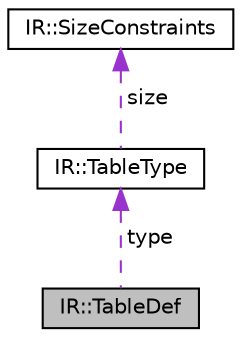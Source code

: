 digraph "IR::TableDef"
{
  edge [fontname="Helvetica",fontsize="10",labelfontname="Helvetica",labelfontsize="10"];
  node [fontname="Helvetica",fontsize="10",shape=record];
  Node1 [label="IR::TableDef",height=0.2,width=0.4,color="black", fillcolor="grey75", style="filled", fontcolor="black"];
  Node2 -> Node1 [dir="back",color="darkorchid3",fontsize="10",style="dashed",label=" type" ];
  Node2 [label="IR::TableType",height=0.2,width=0.4,color="black", fillcolor="white", style="filled",URL="$struct_i_r_1_1_table_type.html"];
  Node3 -> Node2 [dir="back",color="darkorchid3",fontsize="10",style="dashed",label=" size" ];
  Node3 [label="IR::SizeConstraints",height=0.2,width=0.4,color="black", fillcolor="white", style="filled",URL="$struct_i_r_1_1_size_constraints.html"];
}
